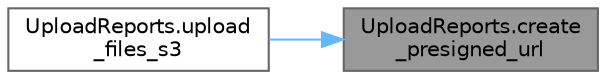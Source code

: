 digraph "UploadReports.create_presigned_url"
{
 // LATEX_PDF_SIZE
  bgcolor="transparent";
  edge [fontname=Helvetica,fontsize=10,labelfontname=Helvetica,labelfontsize=10];
  node [fontname=Helvetica,fontsize=10,shape=box,height=0.2,width=0.4];
  rankdir="RL";
  Node1 [id="Node000001",label="UploadReports.create\l_presigned_url",height=0.2,width=0.4,color="gray40", fillcolor="grey60", style="filled", fontcolor="black",tooltip=" "];
  Node1 -> Node2 [id="edge2_Node000001_Node000002",dir="back",color="steelblue1",style="solid",tooltip=" "];
  Node2 [id="Node000002",label="UploadReports.upload\l_files_s3",height=0.2,width=0.4,color="grey40", fillcolor="white", style="filled",URL="$namespace_upload_reports.html#a561fba467173f7f2009da404a18be6b1",tooltip=" "];
}
